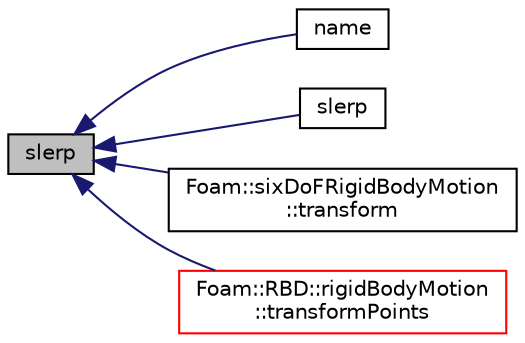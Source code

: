 digraph "slerp"
{
  bgcolor="transparent";
  edge [fontname="Helvetica",fontsize="10",labelfontname="Helvetica",labelfontsize="10"];
  node [fontname="Helvetica",fontsize="10",shape=record];
  rankdir="LR";
  Node1 [label="slerp",height=0.2,width=0.4,color="black", fillcolor="grey75", style="filled", fontcolor="black"];
  Node1 -> Node2 [dir="back",color="midnightblue",fontsize="10",style="solid",fontname="Helvetica"];
  Node2 [label="name",height=0.2,width=0.4,color="black",URL="$a10936.html#a4450437b1718a3a13fafc63a525e7ce3",tooltip="Return a string representation of a quaternion. "];
  Node1 -> Node3 [dir="back",color="midnightblue",fontsize="10",style="solid",fontname="Helvetica"];
  Node3 [label="slerp",height=0.2,width=0.4,color="black",URL="$a10936.html#aff844207a9215bddc006930702973436",tooltip="Spherical linear interpolation of septernions. 0 for qa, 1 for qb. "];
  Node1 -> Node4 [dir="back",color="midnightblue",fontsize="10",style="solid",fontname="Helvetica"];
  Node4 [label="Foam::sixDoFRigidBodyMotion\l::transform",height=0.2,width=0.4,color="black",URL="$a02407.html#a756e835a0076bba342fa2cf5a8524528",tooltip="Transform the given initial state pointField by the current. "];
  Node1 -> Node5 [dir="back",color="midnightblue",fontsize="10",style="solid",fontname="Helvetica"];
  Node5 [label="Foam::RBD::rigidBodyMotion\l::transformPoints",height=0.2,width=0.4,color="red",URL="$a02271.html#a53da125cb9e90be357ced201171f1482",tooltip="Transform the given initial pointField of the specified body. "];
}

